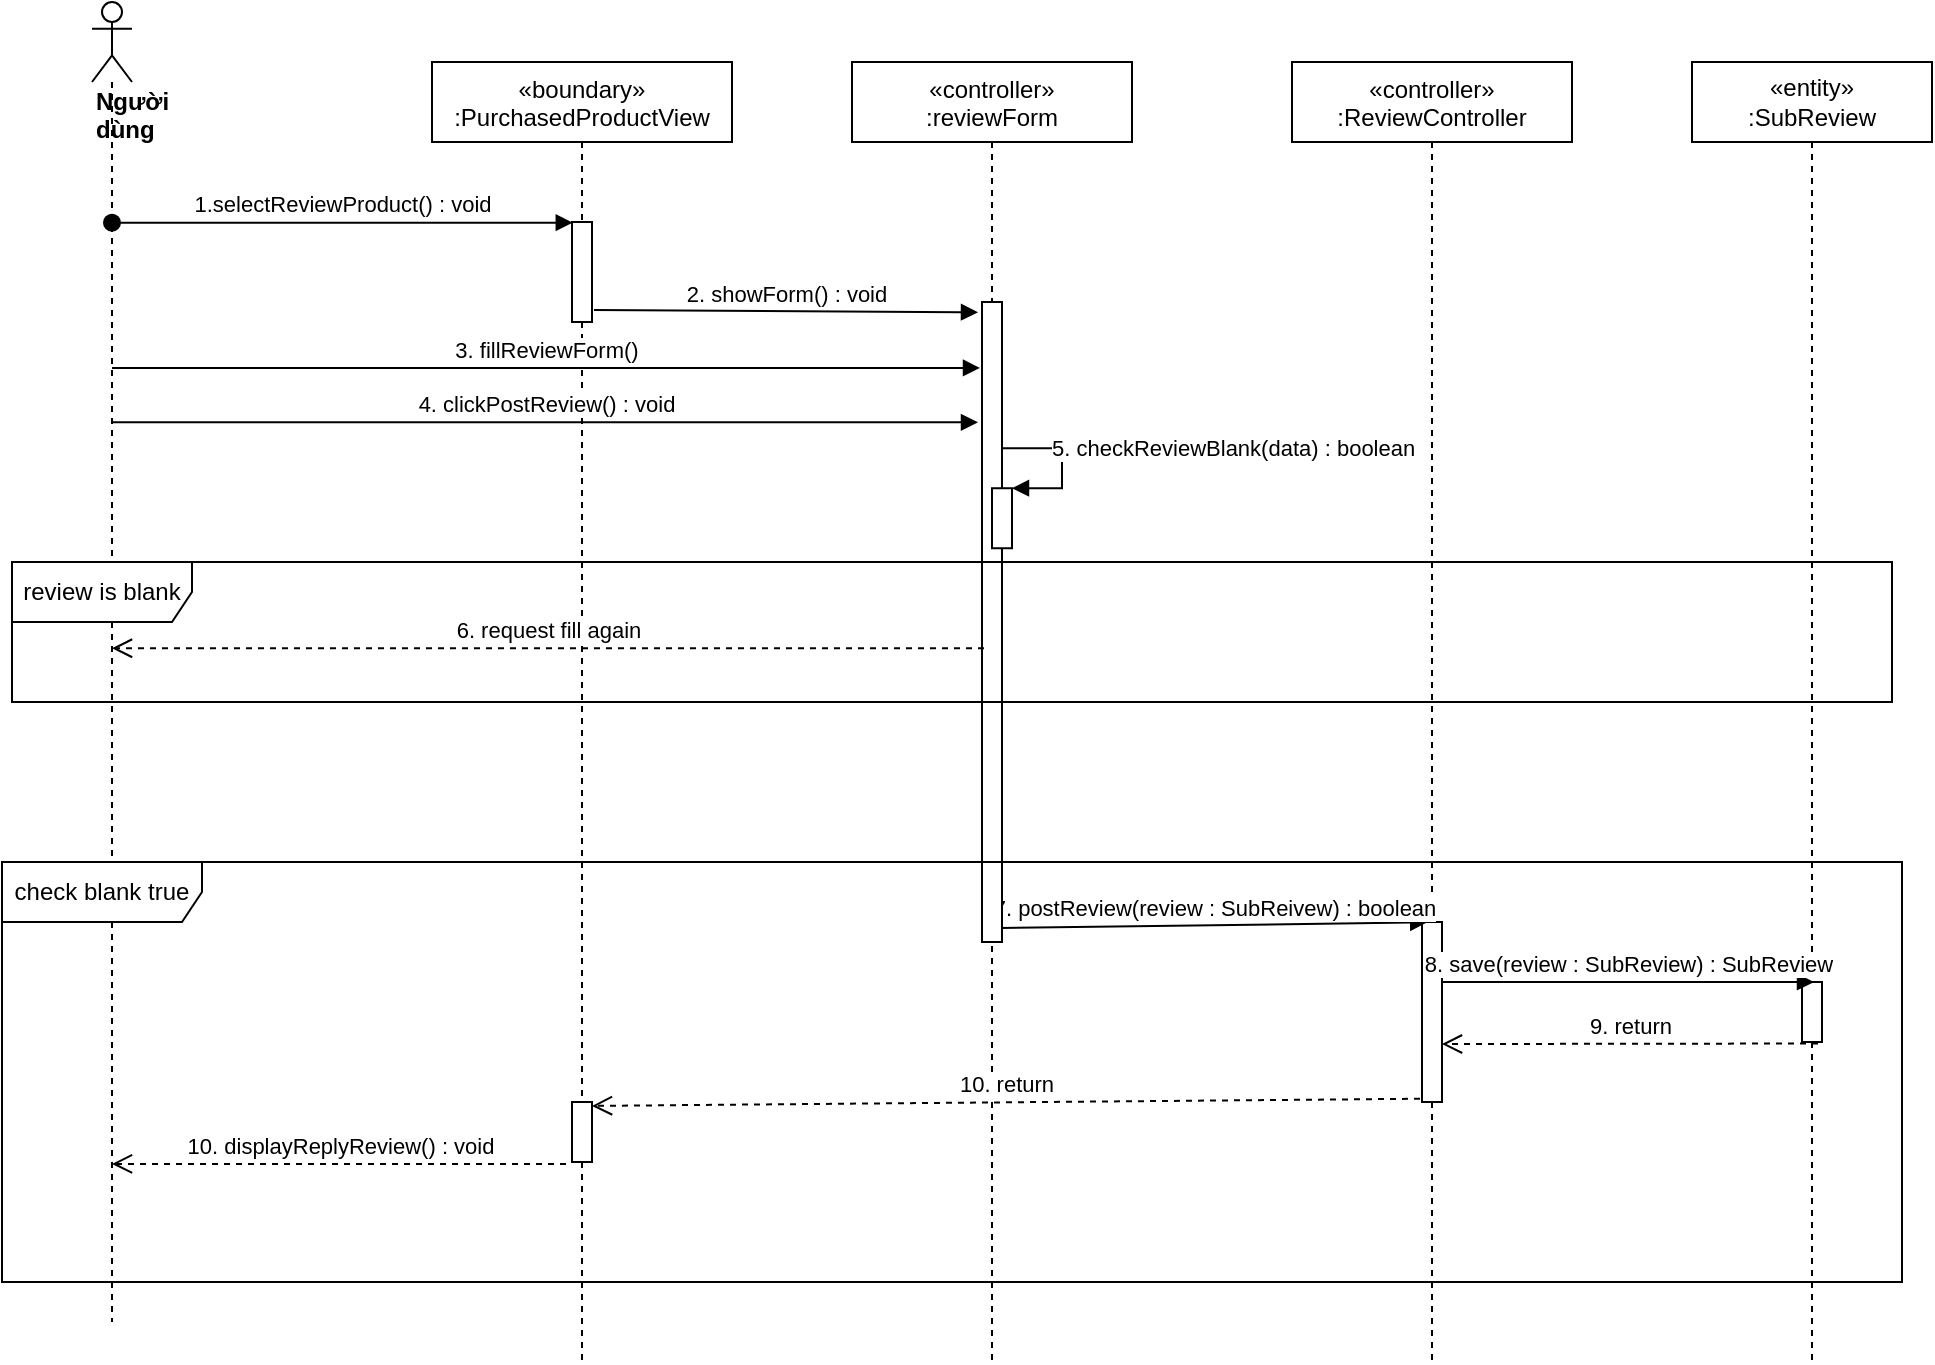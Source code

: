 <mxfile version="14.7.4" type="device"><diagram id="kgpKYQtTHZ0yAKxKKP6v" name="Page-1"><mxGraphModel dx="868" dy="425" grid="1" gridSize="10" guides="1" tooltips="1" connect="1" arrows="1" fold="1" page="1" pageScale="1" pageWidth="850" pageHeight="1100" math="0" shadow="0"><root><mxCell id="0"/><mxCell id="1" parent="0"/><mxCell id="kas3tMdnYjg3XBJmDh3d-15" value="«boundary»&#10;:PurchasedProductView" style="shape=umlLifeline;perimeter=lifelinePerimeter;container=1;collapsible=0;recursiveResize=0;rounded=0;shadow=0;strokeWidth=1;" parent="1" vertex="1"><mxGeometry x="260" y="90" width="150" height="650" as="geometry"/></mxCell><mxCell id="kas3tMdnYjg3XBJmDh3d-16" value="" style="html=1;points=[];perimeter=orthogonalPerimeter;" parent="kas3tMdnYjg3XBJmDh3d-15" vertex="1"><mxGeometry x="70" y="80" width="10" height="50" as="geometry"/></mxCell><mxCell id="kas3tMdnYjg3XBJmDh3d-17" value="«controller»&#10;:ReviewController" style="shape=umlLifeline;perimeter=lifelinePerimeter;container=1;collapsible=0;recursiveResize=0;rounded=0;shadow=0;strokeWidth=1;size=40;" parent="1" vertex="1"><mxGeometry x="690" y="90" width="140" height="650" as="geometry"/></mxCell><mxCell id="kas3tMdnYjg3XBJmDh3d-18" value="" style="points=[];perimeter=orthogonalPerimeter;rounded=0;shadow=0;strokeWidth=1;" parent="kas3tMdnYjg3XBJmDh3d-17" vertex="1"><mxGeometry x="65" y="430" width="10" height="90" as="geometry"/></mxCell><mxCell id="kas3tMdnYjg3XBJmDh3d-19" value="&lt;div&gt;&lt;b&gt;Người dùng&lt;/b&gt;&lt;/div&gt;" style="shape=umlLifeline;participant=umlActor;perimeter=lifelinePerimeter;whiteSpace=wrap;html=1;container=1;collapsible=0;recursiveResize=0;verticalAlign=top;spacingTop=36;outlineConnect=0;align=left;" parent="1" vertex="1"><mxGeometry x="90" y="60" width="20" height="660" as="geometry"/></mxCell><mxCell id="kas3tMdnYjg3XBJmDh3d-20" value="1.selectReviewProduct() : void" style="html=1;verticalAlign=bottom;startArrow=oval;startFill=1;endArrow=block;startSize=8;entryX=0.04;entryY=0.007;entryDx=0;entryDy=0;entryPerimeter=0;" parent="1" source="kas3tMdnYjg3XBJmDh3d-19" target="kas3tMdnYjg3XBJmDh3d-16" edge="1"><mxGeometry width="60" relative="1" as="geometry"><mxPoint x="410" y="240" as="sourcePoint"/><mxPoint x="293" y="170" as="targetPoint"/></mxGeometry></mxCell><mxCell id="kas3tMdnYjg3XBJmDh3d-21" value="&lt;span&gt;«entity»&lt;br&gt;&lt;/span&gt;:SubReview" style="shape=umlLifeline;perimeter=lifelinePerimeter;whiteSpace=wrap;html=1;container=1;collapsible=0;recursiveResize=0;outlineConnect=0;" parent="1" vertex="1"><mxGeometry x="890" y="90" width="120" height="650" as="geometry"/></mxCell><mxCell id="kas3tMdnYjg3XBJmDh3d-22" value="" style="points=[];perimeter=orthogonalPerimeter;rounded=0;shadow=0;strokeWidth=1;" parent="kas3tMdnYjg3XBJmDh3d-21" vertex="1"><mxGeometry x="55" y="460" width="10" height="30" as="geometry"/></mxCell><mxCell id="kas3tMdnYjg3XBJmDh3d-23" value="8. save(review : SubReview) : SubReview" style="html=1;verticalAlign=bottom;endArrow=block;entryX=0.6;entryY=0;entryDx=0;entryDy=0;entryPerimeter=0;exitX=1;exitY=0.333;exitDx=0;exitDy=0;exitPerimeter=0;" parent="1" source="kas3tMdnYjg3XBJmDh3d-18" target="kas3tMdnYjg3XBJmDh3d-22" edge="1"><mxGeometry width="80" relative="1" as="geometry"><mxPoint x="894" y="510" as="sourcePoint"/><mxPoint x="850" y="440" as="targetPoint"/></mxGeometry></mxCell><mxCell id="kas3tMdnYjg3XBJmDh3d-24" value="9. return" style="html=1;verticalAlign=bottom;endArrow=open;dashed=1;endSize=8;exitX=0.8;exitY=1.025;exitDx=0;exitDy=0;exitPerimeter=0;entryX=1;entryY=0.678;entryDx=0;entryDy=0;entryPerimeter=0;" parent="1" source="kas3tMdnYjg3XBJmDh3d-22" target="kas3tMdnYjg3XBJmDh3d-18" edge="1"><mxGeometry relative="1" as="geometry"><mxPoint x="850" y="440" as="sourcePoint"/><mxPoint x="760" y="580" as="targetPoint"/></mxGeometry></mxCell><mxCell id="kas3tMdnYjg3XBJmDh3d-25" value="3. fillReviewForm()" style="html=1;verticalAlign=bottom;endArrow=block;entryX=-0.1;entryY=0.103;entryDx=0;entryDy=0;entryPerimeter=0;" parent="1" source="kas3tMdnYjg3XBJmDh3d-19" target="kas3tMdnYjg3XBJmDh3d-30" edge="1"><mxGeometry width="80" relative="1" as="geometry"><mxPoint x="410" y="350" as="sourcePoint"/><mxPoint x="530" y="259" as="targetPoint"/></mxGeometry></mxCell><mxCell id="kas3tMdnYjg3XBJmDh3d-26" value="7. postReview(review : SubReivew) : boolean" style="html=1;verticalAlign=bottom;endArrow=block;entryX=0.26;entryY=0.002;entryDx=0;entryDy=0;entryPerimeter=0;exitX=0.9;exitY=0.978;exitDx=0;exitDy=0;exitPerimeter=0;" parent="1" source="kas3tMdnYjg3XBJmDh3d-30" target="kas3tMdnYjg3XBJmDh3d-18" edge="1"><mxGeometry width="80" relative="1" as="geometry"><mxPoint x="560" y="470" as="sourcePoint"/><mxPoint x="620" y="450" as="targetPoint"/></mxGeometry></mxCell><mxCell id="kas3tMdnYjg3XBJmDh3d-27" value="4. clickPostReview() : void" style="html=1;verticalAlign=bottom;endArrow=block;entryX=-0.2;entryY=0.188;entryDx=0;entryDy=0;entryPerimeter=0;" parent="1" source="kas3tMdnYjg3XBJmDh3d-19" target="kas3tMdnYjg3XBJmDh3d-30" edge="1"><mxGeometry width="80" relative="1" as="geometry"><mxPoint x="430" y="450" as="sourcePoint"/><mxPoint x="490" y="389" as="targetPoint"/></mxGeometry></mxCell><mxCell id="kas3tMdnYjg3XBJmDh3d-28" value="«controller»&#10;:reviewForm" style="shape=umlLifeline;perimeter=lifelinePerimeter;container=1;collapsible=0;recursiveResize=0;rounded=0;shadow=0;strokeWidth=1;size=40;" parent="1" vertex="1"><mxGeometry x="470" y="90" width="140" height="650" as="geometry"/></mxCell><mxCell id="kas3tMdnYjg3XBJmDh3d-29" value="2. showForm() : void" style="html=1;verticalAlign=bottom;endArrow=block;exitX=1.1;exitY=0.88;exitDx=0;exitDy=0;exitPerimeter=0;entryX=-0.2;entryY=0.016;entryDx=0;entryDy=0;entryPerimeter=0;" parent="1" source="kas3tMdnYjg3XBJmDh3d-16" target="kas3tMdnYjg3XBJmDh3d-30" edge="1"><mxGeometry width="80" relative="1" as="geometry"><mxPoint x="530" y="240" as="sourcePoint"/><mxPoint x="510" y="240" as="targetPoint"/></mxGeometry></mxCell><mxCell id="kas3tMdnYjg3XBJmDh3d-30" value="" style="html=1;points=[];perimeter=orthogonalPerimeter;" parent="1" vertex="1"><mxGeometry x="535" y="210" width="10" height="320" as="geometry"/></mxCell><mxCell id="kas3tMdnYjg3XBJmDh3d-31" value="" style="html=1;points=[];perimeter=orthogonalPerimeter;" parent="1" vertex="1"><mxGeometry x="540" y="303.12" width="10" height="30" as="geometry"/></mxCell><mxCell id="kas3tMdnYjg3XBJmDh3d-32" value="5. checkReviewBlank(data) : boolean" style="edgeStyle=orthogonalEdgeStyle;html=1;align=left;spacingLeft=2;endArrow=block;rounded=0;entryX=1;entryY=0;exitX=1;exitY=0.209;exitDx=0;exitDy=0;exitPerimeter=0;" parent="1" target="kas3tMdnYjg3XBJmDh3d-31" edge="1"><mxGeometry relative="1" as="geometry"><mxPoint x="545" y="250" as="sourcePoint"/><Array as="points"><mxPoint x="575" y="283.12"/><mxPoint x="575" y="303.12"/></Array></mxGeometry></mxCell><mxCell id="kas3tMdnYjg3XBJmDh3d-33" value="6. request fill again" style="html=1;verticalAlign=bottom;endArrow=open;dashed=1;endSize=8;exitX=0.1;exitY=0.541;exitDx=0;exitDy=0;exitPerimeter=0;" parent="1" source="kas3tMdnYjg3XBJmDh3d-30" target="kas3tMdnYjg3XBJmDh3d-19" edge="1"><mxGeometry relative="1" as="geometry"><mxPoint x="610" y="340" as="sourcePoint"/><mxPoint x="530" y="340" as="targetPoint"/></mxGeometry></mxCell><mxCell id="kas3tMdnYjg3XBJmDh3d-34" value="review is blank" style="shape=umlFrame;whiteSpace=wrap;html=1;width=90;height=30;" parent="1" vertex="1"><mxGeometry x="50" y="340" width="940" height="70" as="geometry"/></mxCell><mxCell id="kas3tMdnYjg3XBJmDh3d-35" value="10. return" style="html=1;verticalAlign=bottom;endArrow=open;dashed=1;endSize=8;exitX=-0.1;exitY=0.982;exitDx=0;exitDy=0;exitPerimeter=0;entryX=1;entryY=0.065;entryDx=0;entryDy=0;entryPerimeter=0;" parent="1" source="kas3tMdnYjg3XBJmDh3d-18" target="kas3tMdnYjg3XBJmDh3d-37" edge="1"><mxGeometry relative="1" as="geometry"><mxPoint x="590" y="640" as="sourcePoint"/><mxPoint x="510" y="640" as="targetPoint"/></mxGeometry></mxCell><mxCell id="kas3tMdnYjg3XBJmDh3d-36" value="&lt;span style=&quot;color: rgb(0 , 0 , 0) ; font-family: &amp;#34;helvetica&amp;#34; ; font-size: 11px ; font-style: normal ; font-weight: 400 ; letter-spacing: normal ; text-align: center ; text-indent: 0px ; text-transform: none ; word-spacing: 0px ; background-color: rgb(255 , 255 , 255) ; display: inline ; float: none&quot;&gt;10. displayReplyReview() : void&lt;/span&gt;" style="html=1;verticalAlign=bottom;endArrow=open;dashed=1;endSize=8;exitX=-0.3;exitY=1.033;exitDx=0;exitDy=0;exitPerimeter=0;" parent="1" source="kas3tMdnYjg3XBJmDh3d-37" target="kas3tMdnYjg3XBJmDh3d-19" edge="1"><mxGeometry relative="1" as="geometry"><mxPoint x="590" y="640" as="sourcePoint"/><mxPoint x="510" y="640" as="targetPoint"/></mxGeometry></mxCell><mxCell id="kas3tMdnYjg3XBJmDh3d-37" value="" style="html=1;points=[];perimeter=orthogonalPerimeter;" parent="1" vertex="1"><mxGeometry x="330" y="610" width="10" height="30" as="geometry"/></mxCell><mxCell id="kas3tMdnYjg3XBJmDh3d-38" value="check blank true" style="shape=umlFrame;whiteSpace=wrap;html=1;width=100;height=30;" parent="1" vertex="1"><mxGeometry x="45" y="490" width="950" height="210" as="geometry"/></mxCell></root></mxGraphModel></diagram></mxfile>